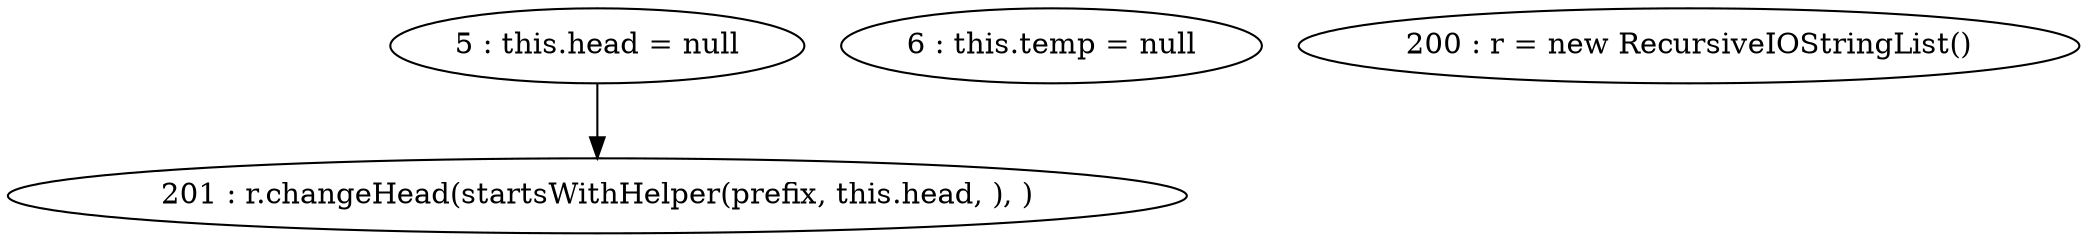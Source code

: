 digraph G {
"5 : this.head = null"
"5 : this.head = null" -> "201 : r.changeHead(startsWithHelper(prefix, this.head, ), )"
"6 : this.temp = null"
"200 : r = new RecursiveIOStringList()"
"201 : r.changeHead(startsWithHelper(prefix, this.head, ), )"
}